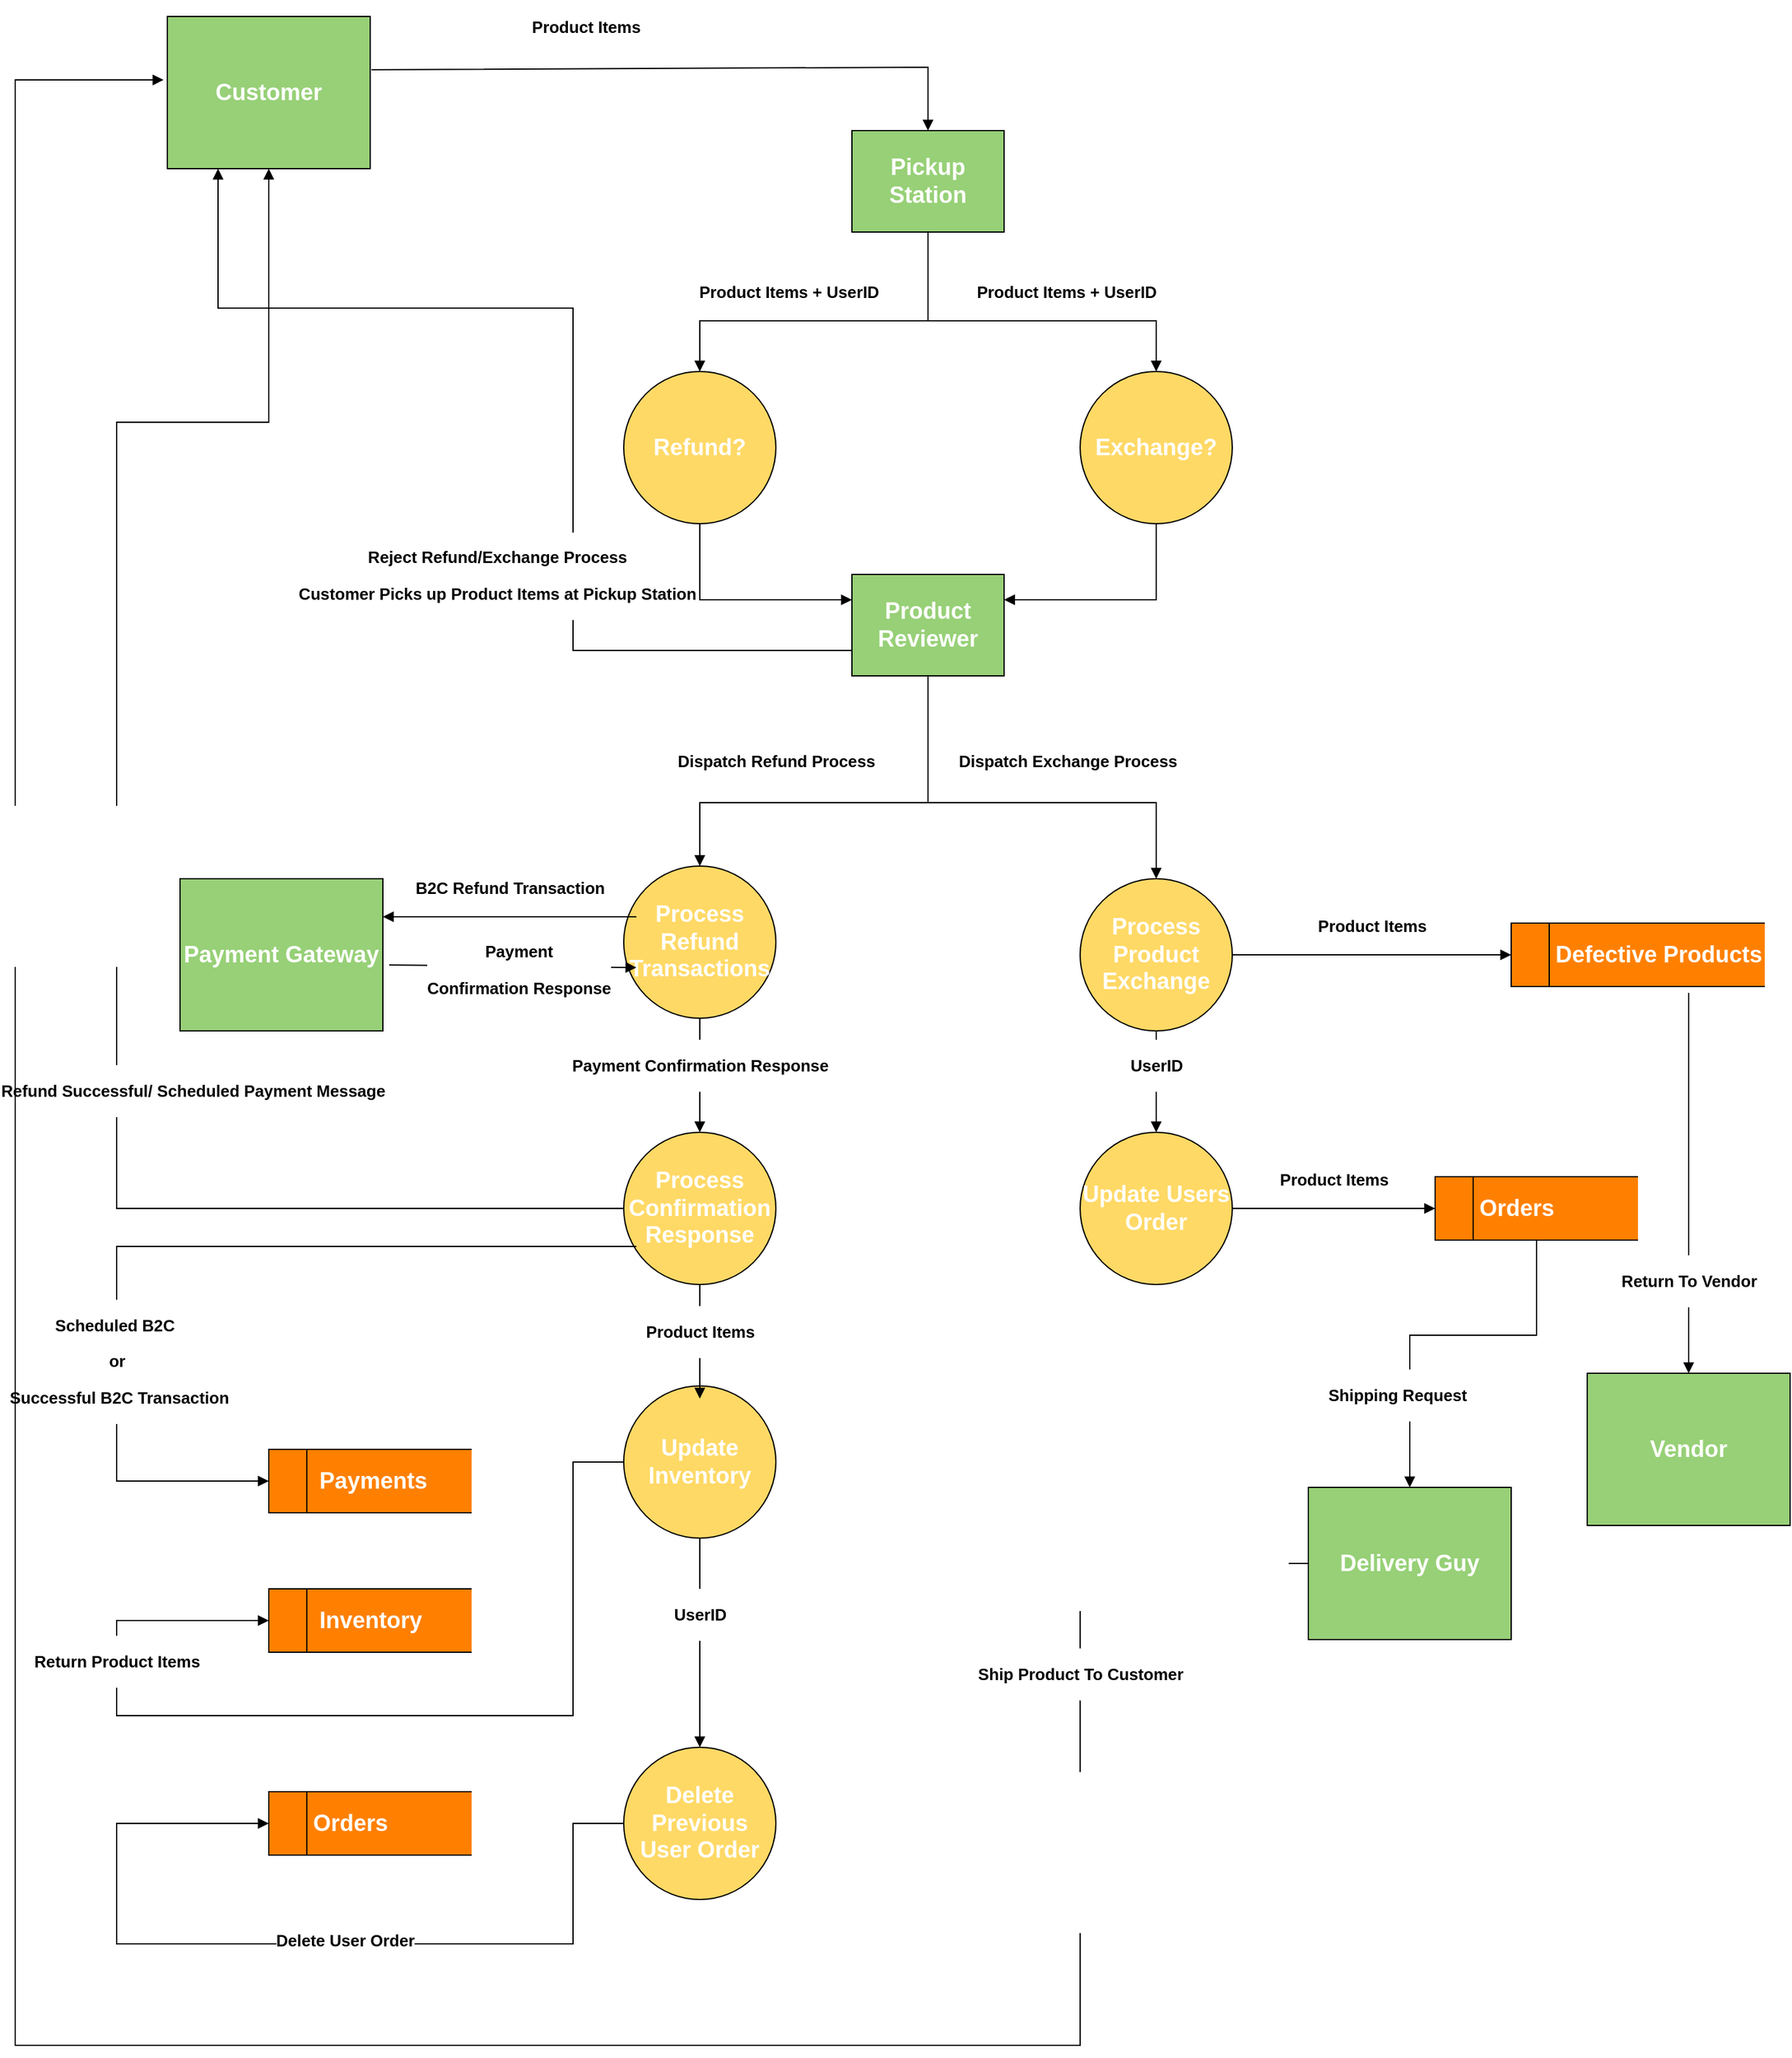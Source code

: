 <mxfile version="22.0.8" type="google">
  <diagram name="Page-1" id="07cV-aceh9XkrfsgIkOI">
    <mxGraphModel grid="1" page="1" gridSize="10" guides="1" tooltips="1" connect="1" arrows="1" fold="1" pageScale="1" pageWidth="1700" pageHeight="1100" math="0" shadow="0">
      <root>
        <mxCell id="0" />
        <mxCell id="1" parent="0" />
        <mxCell id="PoMqkKQTPA6UqUHY73O2-1" value="&lt;h2&gt;&lt;font color=&quot;#ffffff&quot;&gt;Customer&lt;/font&gt;&lt;/h2&gt;" style="html=1;whiteSpace=wrap;fillColor=#97D077;" vertex="1" parent="1">
          <mxGeometry x="-320" y="40" width="160" height="120" as="geometry" />
        </mxCell>
        <mxCell id="PoMqkKQTPA6UqUHY73O2-2" value="&lt;h2&gt;&lt;font color=&quot;#ffffff&quot;&gt;Pickup Station&lt;/font&gt;&lt;br&gt;&lt;/h2&gt;" style="html=1;whiteSpace=wrap;fillColor=#97D077;" vertex="1" parent="1">
          <mxGeometry x="220" y="130" width="120" height="80" as="geometry" />
        </mxCell>
        <mxCell id="PoMqkKQTPA6UqUHY73O2-3" value="&lt;h3&gt;Product Items&lt;br&gt;&lt;/h3&gt;" style="html=1;verticalAlign=bottom;endArrow=block;curved=0;rounded=0;entryX=0.5;entryY=0;entryDx=0;entryDy=0;exitX=1.006;exitY=0.35;exitDx=0;exitDy=0;exitPerimeter=0;" edge="1" parent="1" source="PoMqkKQTPA6UqUHY73O2-1" target="PoMqkKQTPA6UqUHY73O2-2">
          <mxGeometry x="-0.308" y="10" width="80" relative="1" as="geometry">
            <mxPoint x="160" y="80" as="sourcePoint" />
            <mxPoint x="240" y="80" as="targetPoint" />
            <Array as="points">
              <mxPoint x="280" y="80" />
            </Array>
            <mxPoint as="offset" />
          </mxGeometry>
        </mxCell>
        <mxCell id="PoMqkKQTPA6UqUHY73O2-4" value="&lt;h2&gt;&lt;font color=&quot;#ffffff&quot;&gt;Refund?&lt;/font&gt;&lt;/h2&gt;" style="ellipse;whiteSpace=wrap;html=1;aspect=fixed;fillColor=#FFD966;" vertex="1" parent="1">
          <mxGeometry x="40" y="320" width="120" height="120" as="geometry" />
        </mxCell>
        <mxCell id="PoMqkKQTPA6UqUHY73O2-6" value="&lt;h2&gt;&lt;font color=&quot;#ffffff&quot;&gt;Exchange?&lt;/font&gt;&lt;br&gt;&lt;/h2&gt;" style="ellipse;whiteSpace=wrap;html=1;aspect=fixed;fillColor=#FFD966;" vertex="1" parent="1">
          <mxGeometry x="400" y="320" width="120" height="120" as="geometry" />
        </mxCell>
        <mxCell id="PoMqkKQTPA6UqUHY73O2-7" value="&lt;h3&gt;Product Items + UserID&lt;br&gt;&lt;/h3&gt;" style="html=1;verticalAlign=bottom;endArrow=block;curved=0;rounded=0;entryX=0.5;entryY=0;entryDx=0;entryDy=0;" edge="1" parent="1" target="PoMqkKQTPA6UqUHY73O2-4">
          <mxGeometry width="80" relative="1" as="geometry">
            <mxPoint x="280" y="280" as="sourcePoint" />
            <mxPoint x="360" y="280" as="targetPoint" />
            <Array as="points">
              <mxPoint x="100" y="280" />
            </Array>
            <mxPoint as="offset" />
          </mxGeometry>
        </mxCell>
        <mxCell id="PoMqkKQTPA6UqUHY73O2-8" value="&lt;h3&gt;Product Items + UserID&lt;br&gt;&lt;/h3&gt;" style="html=1;verticalAlign=bottom;endArrow=block;curved=0;rounded=0;entryX=0.5;entryY=0;entryDx=0;entryDy=0;exitX=0.5;exitY=1;exitDx=0;exitDy=0;" edge="1" parent="1" source="PoMqkKQTPA6UqUHY73O2-2" target="PoMqkKQTPA6UqUHY73O2-6">
          <mxGeometry x="0.231" width="80" relative="1" as="geometry">
            <mxPoint x="280" y="280" as="sourcePoint" />
            <mxPoint x="360" y="280" as="targetPoint" />
            <Array as="points">
              <mxPoint x="280" y="280" />
              <mxPoint x="460" y="280" />
            </Array>
            <mxPoint as="offset" />
          </mxGeometry>
        </mxCell>
        <mxCell id="PoMqkKQTPA6UqUHY73O2-9" value="&lt;h2&gt;&lt;font color=&quot;#ffffff&quot;&gt;Product Reviewer&lt;/font&gt;&lt;br&gt;&lt;/h2&gt;" style="html=1;whiteSpace=wrap;fillColor=#97D077;" vertex="1" parent="1">
          <mxGeometry x="220" y="480" width="120" height="80" as="geometry" />
        </mxCell>
        <mxCell id="PoMqkKQTPA6UqUHY73O2-10" value="&lt;h3&gt;&lt;br&gt;&lt;/h3&gt;" style="html=1;verticalAlign=bottom;endArrow=block;curved=0;rounded=0;entryX=0;entryY=0.25;entryDx=0;entryDy=0;" edge="1" parent="1" target="PoMqkKQTPA6UqUHY73O2-9">
          <mxGeometry x="0.4" y="10" width="80" relative="1" as="geometry">
            <mxPoint x="100" y="440" as="sourcePoint" />
            <mxPoint x="180" y="440" as="targetPoint" />
            <Array as="points">
              <mxPoint x="100" y="500" />
            </Array>
            <mxPoint as="offset" />
          </mxGeometry>
        </mxCell>
        <mxCell id="PoMqkKQTPA6UqUHY73O2-11" value="" style="html=1;verticalAlign=bottom;endArrow=block;curved=0;rounded=0;entryX=1;entryY=0.25;entryDx=0;entryDy=0;" edge="1" parent="1" target="PoMqkKQTPA6UqUHY73O2-9">
          <mxGeometry x="0.4" y="-10" width="80" relative="1" as="geometry">
            <mxPoint x="460" y="440" as="sourcePoint" />
            <mxPoint x="540" y="440" as="targetPoint" />
            <Array as="points">
              <mxPoint x="460" y="500" />
            </Array>
            <mxPoint as="offset" />
          </mxGeometry>
        </mxCell>
        <mxCell id="PoMqkKQTPA6UqUHY73O2-12" value="&lt;h3&gt;Reject Refund/Exchange Process&lt;/h3&gt;&lt;div&gt;&lt;h3&gt;Customer Picks up Product Items at Pickup Station&lt;/h3&gt;&lt;/div&gt;" style="html=1;verticalAlign=bottom;endArrow=block;curved=0;rounded=0;entryX=0.25;entryY=1;entryDx=0;entryDy=0;" edge="1" parent="1" target="PoMqkKQTPA6UqUHY73O2-1">
          <mxGeometry x="-0.449" y="60" width="80" relative="1" as="geometry">
            <mxPoint x="220" y="540" as="sourcePoint" />
            <mxPoint x="300" y="540" as="targetPoint" />
            <Array as="points">
              <mxPoint y="540" />
              <mxPoint y="350" />
              <mxPoint y="270" />
              <mxPoint x="-280" y="270" />
            </Array>
            <mxPoint as="offset" />
          </mxGeometry>
        </mxCell>
        <mxCell id="PoMqkKQTPA6UqUHY73O2-14" value="&lt;h2&gt;&lt;font color=&quot;#ffffff&quot;&gt;Process Refund Transactions&lt;/font&gt;&lt;br&gt;&lt;/h2&gt;" style="ellipse;whiteSpace=wrap;html=1;aspect=fixed;fillColor=#FFD966;" vertex="1" parent="1">
          <mxGeometry x="40" y="710" width="120" height="120" as="geometry" />
        </mxCell>
        <mxCell id="PoMqkKQTPA6UqUHY73O2-16" value="&lt;h2&gt;&lt;font color=&quot;#ffffff&quot;&gt;Payment Gateway&lt;/font&gt;&lt;br&gt;&lt;/h2&gt;" style="html=1;whiteSpace=wrap;fillColor=#97D077;" vertex="1" parent="1">
          <mxGeometry x="-310" y="720" width="160" height="120" as="geometry" />
        </mxCell>
        <mxCell id="PoMqkKQTPA6UqUHY73O2-17" value="&lt;h3&gt;B2C Refund Transaction&lt;/h3&gt;" style="html=1;verticalAlign=bottom;endArrow=block;curved=0;rounded=0;entryX=1;entryY=0.25;entryDx=0;entryDy=0;exitX=0.083;exitY=0.333;exitDx=0;exitDy=0;exitPerimeter=0;" edge="1" parent="1" source="PoMqkKQTPA6UqUHY73O2-14" target="PoMqkKQTPA6UqUHY73O2-16">
          <mxGeometry width="80" relative="1" as="geometry">
            <mxPoint x="50" y="690" as="sourcePoint" />
            <mxPoint x="130" y="690" as="targetPoint" />
          </mxGeometry>
        </mxCell>
        <mxCell id="PoMqkKQTPA6UqUHY73O2-18" value="&lt;h3&gt;Payment&lt;/h3&gt;&lt;h3&gt;Confirmation Response&lt;/h3&gt;" style="html=1;verticalAlign=bottom;endArrow=block;curved=0;rounded=0;entryX=0.083;entryY=0.667;entryDx=0;entryDy=0;entryPerimeter=0;exitX=1.031;exitY=0.567;exitDx=0;exitDy=0;exitPerimeter=0;" edge="1" parent="1" source="PoMqkKQTPA6UqUHY73O2-16" target="PoMqkKQTPA6UqUHY73O2-14">
          <mxGeometry x="0.048" y="-40" width="80" relative="1" as="geometry">
            <mxPoint x="-160" y="740" as="sourcePoint" />
            <mxPoint x="-80" y="740" as="targetPoint" />
            <mxPoint as="offset" />
          </mxGeometry>
        </mxCell>
        <mxCell id="PoMqkKQTPA6UqUHY73O2-19" value="&lt;h3&gt;Dispatch Refund Process&lt;/h3&gt;" style="html=1;verticalAlign=bottom;endArrow=block;curved=0;rounded=0;entryX=0.5;entryY=0;entryDx=0;entryDy=0;" edge="1" parent="1" target="PoMqkKQTPA6UqUHY73O2-14">
          <mxGeometry x="0.333" y="-10" width="80" relative="1" as="geometry">
            <mxPoint x="280" y="560" as="sourcePoint" />
            <mxPoint x="360" y="560" as="targetPoint" />
            <Array as="points">
              <mxPoint x="280" y="660" />
              <mxPoint x="100" y="660" />
            </Array>
            <mxPoint as="offset" />
          </mxGeometry>
        </mxCell>
        <mxCell id="PoMqkKQTPA6UqUHY73O2-20" value="&lt;h2&gt;&lt;font color=&quot;#ffffff&quot;&gt;Process Confirmation Response&lt;br&gt;&lt;/font&gt;&lt;/h2&gt;" style="ellipse;whiteSpace=wrap;html=1;aspect=fixed;fillColor=#FFD966;" vertex="1" parent="1">
          <mxGeometry x="40" y="920" width="120" height="120" as="geometry" />
        </mxCell>
        <mxCell id="PoMqkKQTPA6UqUHY73O2-21" value="&lt;h3&gt;Payment Confirmation Response&lt;/h3&gt;" style="html=1;verticalAlign=bottom;endArrow=block;curved=0;rounded=0;entryX=0.5;entryY=0;entryDx=0;entryDy=0;" edge="1" parent="1" target="PoMqkKQTPA6UqUHY73O2-20">
          <mxGeometry x="0.333" width="80" relative="1" as="geometry">
            <mxPoint x="100" y="830" as="sourcePoint" />
            <mxPoint x="180" y="830" as="targetPoint" />
            <mxPoint as="offset" />
          </mxGeometry>
        </mxCell>
        <mxCell id="PoMqkKQTPA6UqUHY73O2-22" value="&lt;h3&gt;Refund Successful/ Scheduled Payment Message&lt;/h3&gt;" style="html=1;verticalAlign=bottom;endArrow=block;curved=0;rounded=0;entryX=0.5;entryY=1;entryDx=0;entryDy=0;exitX=0;exitY=0.5;exitDx=0;exitDy=0;" edge="1" parent="1" source="PoMqkKQTPA6UqUHY73O2-20" target="PoMqkKQTPA6UqUHY73O2-1">
          <mxGeometry x="-0.298" y="-60" width="80" relative="1" as="geometry">
            <mxPoint x="-10" y="980" as="sourcePoint" />
            <mxPoint x="70" y="980" as="targetPoint" />
            <Array as="points">
              <mxPoint x="-360" y="980" />
              <mxPoint x="-360" y="360" />
              <mxPoint x="-240" y="360" />
            </Array>
            <mxPoint as="offset" />
          </mxGeometry>
        </mxCell>
        <mxCell id="PoMqkKQTPA6UqUHY73O2-23" value="&lt;h2&gt;&lt;font color=&quot;#ffffff&quot;&gt;Update Inventory&lt;br&gt;&lt;/font&gt;&lt;/h2&gt;" style="ellipse;whiteSpace=wrap;html=1;aspect=fixed;fillColor=#FFD966;" vertex="1" parent="1">
          <mxGeometry x="40" y="1120" width="120" height="120" as="geometry" />
        </mxCell>
        <mxCell id="PoMqkKQTPA6UqUHY73O2-24" value="&lt;h2&gt;&lt;font color=&quot;#ffffff&quot;&gt;&amp;nbsp;&amp;nbsp;&amp;nbsp;&amp;nbsp;&amp;nbsp;&amp;nbsp; Inventory&lt;/font&gt;&lt;br&gt;&lt;/h2&gt;" style="html=1;dashed=0;whiteSpace=wrap;shape=mxgraph.dfd.dataStoreID;align=left;spacingLeft=3;points=[[0,0],[0.5,0],[1,0],[0,0.5],[1,0.5],[0,1],[0.5,1],[1,1]];fillColor=#FF8000;" vertex="1" parent="1">
          <mxGeometry x="-240" y="1280" width="160" height="50" as="geometry" />
        </mxCell>
        <mxCell id="PoMqkKQTPA6UqUHY73O2-26" value="&lt;h2&gt;&lt;font color=&quot;#ffffff&quot;&gt;&amp;nbsp;&amp;nbsp;&amp;nbsp;&amp;nbsp;&amp;nbsp;&amp;nbsp; Payments&lt;br&gt;&lt;/font&gt;&lt;/h2&gt;" style="html=1;dashed=0;whiteSpace=wrap;shape=mxgraph.dfd.dataStoreID;align=left;spacingLeft=3;points=[[0,0],[0.5,0],[1,0],[0,0.5],[1,0.5],[0,1],[0.5,1],[1,1]];fillColor=#FF8000;" vertex="1" parent="1">
          <mxGeometry x="-240" y="1170" width="160" height="50" as="geometry" />
        </mxCell>
        <mxCell id="PoMqkKQTPA6UqUHY73O2-28" value="&lt;h3&gt;Product Items&lt;/h3&gt;" style="html=1;verticalAlign=bottom;endArrow=block;curved=0;rounded=0;entryX=0.5;entryY=0.083;entryDx=0;entryDy=0;entryPerimeter=0;exitX=0.5;exitY=1;exitDx=0;exitDy=0;" edge="1" parent="1" source="PoMqkKQTPA6UqUHY73O2-20" target="PoMqkKQTPA6UqUHY73O2-23">
          <mxGeometry x="0.334" width="80" relative="1" as="geometry">
            <mxPoint x="100" y="1070" as="sourcePoint" />
            <mxPoint x="180" y="1070" as="targetPoint" />
            <mxPoint as="offset" />
          </mxGeometry>
        </mxCell>
        <mxCell id="PoMqkKQTPA6UqUHY73O2-29" value="&lt;h3&gt;Scheduled B2C&amp;nbsp;&lt;/h3&gt;&lt;h3&gt;or&lt;/h3&gt;&lt;h3&gt;&amp;nbsp;Successful B2C Transaction&lt;/h3&gt;" style="html=1;verticalAlign=bottom;endArrow=block;curved=0;rounded=0;entryX=0;entryY=0.5;entryDx=0;entryDy=0;" edge="1" parent="1" target="PoMqkKQTPA6UqUHY73O2-26">
          <mxGeometry x="0.543" width="80" relative="1" as="geometry">
            <mxPoint x="50" y="1010" as="sourcePoint" />
            <mxPoint x="50" y="1050" as="targetPoint" />
            <Array as="points">
              <mxPoint x="-360" y="1010" />
              <mxPoint x="-360" y="1195" />
            </Array>
            <mxPoint as="offset" />
          </mxGeometry>
        </mxCell>
        <mxCell id="PoMqkKQTPA6UqUHY73O2-30" value="&lt;h3&gt;Return Product Items&lt;/h3&gt;" style="html=1;verticalAlign=bottom;endArrow=block;curved=0;rounded=0;entryX=0;entryY=0.5;entryDx=0;entryDy=0;exitX=0;exitY=0.5;exitDx=0;exitDy=0;" edge="1" parent="1" source="PoMqkKQTPA6UqUHY73O2-23" target="PoMqkKQTPA6UqUHY73O2-24">
          <mxGeometry x="0.56" width="80" relative="1" as="geometry">
            <mxPoint x="-50" y="1240" as="sourcePoint" />
            <mxPoint x="-450" y="1365" as="targetPoint" />
            <Array as="points">
              <mxPoint y="1180" />
              <mxPoint y="1380" />
              <mxPoint x="-360" y="1380" />
              <mxPoint x="-360" y="1305" />
            </Array>
            <mxPoint as="offset" />
          </mxGeometry>
        </mxCell>
        <mxCell id="PoMqkKQTPA6UqUHY73O2-31" value="&lt;h2&gt;&lt;font color=&quot;#ffffff&quot;&gt;Process Product Exchange&lt;br&gt;&lt;/font&gt;&lt;/h2&gt;" style="ellipse;whiteSpace=wrap;html=1;aspect=fixed;fillColor=#FFD966;" vertex="1" parent="1">
          <mxGeometry x="400" y="720" width="120" height="120" as="geometry" />
        </mxCell>
        <mxCell id="PoMqkKQTPA6UqUHY73O2-35" value="&lt;h3&gt;Dispatch Exchange Process&lt;/h3&gt;" style="html=1;verticalAlign=bottom;endArrow=block;curved=0;rounded=0;exitX=0.5;exitY=1;exitDx=0;exitDy=0;entryX=0.5;entryY=0;entryDx=0;entryDy=0;" edge="1" parent="1" source="PoMqkKQTPA6UqUHY73O2-9" target="PoMqkKQTPA6UqUHY73O2-31">
          <mxGeometry x="0.235" y="10" width="80" relative="1" as="geometry">
            <mxPoint x="230" y="700" as="sourcePoint" />
            <mxPoint x="310" y="700" as="targetPoint" />
            <Array as="points">
              <mxPoint x="280" y="660" />
              <mxPoint x="460" y="660" />
            </Array>
            <mxPoint as="offset" />
          </mxGeometry>
        </mxCell>
        <mxCell id="PoMqkKQTPA6UqUHY73O2-36" value="&lt;h2&gt;&lt;font color=&quot;#ffffff&quot;&gt;&amp;nbsp;&amp;nbsp;&amp;nbsp;&amp;nbsp;&amp;nbsp; Defective Products&lt;/font&gt;&lt;br&gt;&lt;/h2&gt;" style="html=1;dashed=0;whiteSpace=wrap;shape=mxgraph.dfd.dataStoreID;align=left;spacingLeft=3;points=[[0,0],[0.5,0],[1,0],[0,0.5],[1,0.5],[0,1],[0.5,1],[1,1]];fillColor=#FF8000;" vertex="1" parent="1">
          <mxGeometry x="740" y="755" width="200" height="50" as="geometry" />
        </mxCell>
        <mxCell id="PoMqkKQTPA6UqUHY73O2-37" value="&lt;h3&gt;Product Items&lt;/h3&gt;" style="html=1;verticalAlign=bottom;endArrow=block;curved=0;rounded=0;exitX=1;exitY=0.5;exitDx=0;exitDy=0;" edge="1" parent="1" source="PoMqkKQTPA6UqUHY73O2-31" target="PoMqkKQTPA6UqUHY73O2-36">
          <mxGeometry width="80" relative="1" as="geometry">
            <mxPoint x="560" y="770" as="sourcePoint" />
            <mxPoint x="640" y="770" as="targetPoint" />
          </mxGeometry>
        </mxCell>
        <mxCell id="PoMqkKQTPA6UqUHY73O2-38" value="&lt;h2&gt;&lt;font color=&quot;#ffffff&quot;&gt;&amp;nbsp;&amp;nbsp;&amp;nbsp;&amp;nbsp;&amp;nbsp; Orders&lt;br&gt;&lt;/font&gt;&lt;/h2&gt;" style="html=1;dashed=0;whiteSpace=wrap;shape=mxgraph.dfd.dataStoreID;align=left;spacingLeft=3;points=[[0,0],[0.5,0],[1,0],[0,0.5],[1,0.5],[0,1],[0.5,1],[1,1]];fillColor=#FF8000;" vertex="1" parent="1">
          <mxGeometry x="680" y="955" width="160" height="50" as="geometry" />
        </mxCell>
        <mxCell id="PoMqkKQTPA6UqUHY73O2-40" value="&lt;h2&gt;&lt;font color=&quot;#ffffff&quot;&gt;Update Users Order&lt;br&gt;&lt;/font&gt;&lt;/h2&gt;" style="ellipse;whiteSpace=wrap;html=1;aspect=fixed;fillColor=#FFD966;" vertex="1" parent="1">
          <mxGeometry x="400" y="920" width="120" height="120" as="geometry" />
        </mxCell>
        <mxCell id="PoMqkKQTPA6UqUHY73O2-41" value="&lt;h3&gt;Product Items&lt;/h3&gt;" style="html=1;verticalAlign=bottom;endArrow=block;curved=0;rounded=0;entryX=0;entryY=0.5;entryDx=0;entryDy=0;exitX=1;exitY=0.5;exitDx=0;exitDy=0;" edge="1" parent="1" source="PoMqkKQTPA6UqUHY73O2-40" target="PoMqkKQTPA6UqUHY73O2-38">
          <mxGeometry width="80" relative="1" as="geometry">
            <mxPoint x="570" y="970" as="sourcePoint" />
            <mxPoint x="790" y="1035" as="targetPoint" />
            <Array as="points" />
            <mxPoint as="offset" />
          </mxGeometry>
        </mxCell>
        <mxCell id="PoMqkKQTPA6UqUHY73O2-42" value="&lt;h2&gt;&lt;font color=&quot;#ffffff&quot;&gt;&amp;nbsp;&amp;nbsp;&amp;nbsp;&amp;nbsp;&amp;nbsp; Orders&lt;br&gt;&lt;/font&gt;&lt;/h2&gt;" style="html=1;dashed=0;whiteSpace=wrap;shape=mxgraph.dfd.dataStoreID;align=left;spacingLeft=3;points=[[0,0],[0.5,0],[1,0],[0,0.5],[1,0.5],[0,1],[0.5,1],[1,1]];fillColor=#FF8000;" vertex="1" parent="1">
          <mxGeometry x="-240" y="1440" width="160" height="50" as="geometry" />
        </mxCell>
        <mxCell id="PoMqkKQTPA6UqUHY73O2-44" value="&lt;h2&gt;&lt;font color=&quot;#ffffff&quot;&gt;Delete Previous User Order&lt;br&gt;&lt;/font&gt;&lt;/h2&gt;" style="ellipse;whiteSpace=wrap;html=1;aspect=fixed;fillColor=#FFD966;" vertex="1" parent="1">
          <mxGeometry x="40" y="1405" width="120" height="120" as="geometry" />
        </mxCell>
        <mxCell id="PoMqkKQTPA6UqUHY73O2-45" value="&lt;h3&gt;UserID&lt;/h3&gt;" style="html=1;verticalAlign=bottom;endArrow=block;curved=0;rounded=0;" edge="1" parent="1" source="PoMqkKQTPA6UqUHY73O2-23" target="PoMqkKQTPA6UqUHY73O2-44">
          <mxGeometry width="80" relative="1" as="geometry">
            <mxPoint x="100" y="1300" as="sourcePoint" />
            <mxPoint x="180" y="1300" as="targetPoint" />
          </mxGeometry>
        </mxCell>
        <mxCell id="PoMqkKQTPA6UqUHY73O2-46" value="&lt;h3&gt;Delete User Order&lt;/h3&gt;" style="html=1;verticalAlign=bottom;endArrow=block;curved=0;rounded=0;entryX=0;entryY=0.5;entryDx=0;entryDy=0;exitX=0;exitY=0.5;exitDx=0;exitDy=0;" edge="1" parent="1" source="PoMqkKQTPA6UqUHY73O2-44" target="PoMqkKQTPA6UqUHY73O2-42">
          <mxGeometry x="-0.113" y="20" width="80" relative="1" as="geometry">
            <mxPoint x="-160" y="1540" as="sourcePoint" />
            <mxPoint x="-80" y="1540" as="targetPoint" />
            <Array as="points">
              <mxPoint y="1465" />
              <mxPoint y="1560" />
              <mxPoint x="-360" y="1560" />
              <mxPoint x="-360" y="1465" />
            </Array>
            <mxPoint as="offset" />
          </mxGeometry>
        </mxCell>
        <mxCell id="PoMqkKQTPA6UqUHY73O2-48" value="&lt;h3&gt;UserID&lt;/h3&gt;" style="html=1;verticalAlign=bottom;endArrow=block;curved=0;rounded=0;" edge="1" parent="1" source="PoMqkKQTPA6UqUHY73O2-31" target="PoMqkKQTPA6UqUHY73O2-40">
          <mxGeometry x="0.25" width="80" relative="1" as="geometry">
            <mxPoint x="450" y="880" as="sourcePoint" />
            <mxPoint x="530" y="880" as="targetPoint" />
            <mxPoint as="offset" />
          </mxGeometry>
        </mxCell>
        <mxCell id="PoMqkKQTPA6UqUHY73O2-49" value="&lt;h2&gt;&lt;font color=&quot;#ffffff&quot;&gt;Vendor&lt;br&gt;&lt;/font&gt;&lt;/h2&gt;" style="html=1;whiteSpace=wrap;fillColor=#97D077;" vertex="1" parent="1">
          <mxGeometry x="800" y="1110" width="160" height="120" as="geometry" />
        </mxCell>
        <mxCell id="PoMqkKQTPA6UqUHY73O2-50" value="&lt;h3&gt;Return To Vendor&lt;/h3&gt;" style="html=1;verticalAlign=bottom;endArrow=block;curved=0;rounded=0;" edge="1" parent="1" target="PoMqkKQTPA6UqUHY73O2-49">
          <mxGeometry x="0.667" width="80" relative="1" as="geometry">
            <mxPoint x="880" y="810" as="sourcePoint" />
            <mxPoint x="920" y="880" as="targetPoint" />
            <mxPoint as="offset" />
          </mxGeometry>
        </mxCell>
        <mxCell id="PoMqkKQTPA6UqUHY73O2-51" value="&lt;h2&gt;&lt;font color=&quot;#ffffff&quot;&gt;Delivery Guy&lt;/font&gt;&lt;br&gt;&lt;/h2&gt;" style="html=1;whiteSpace=wrap;fillColor=#97D077;" vertex="1" parent="1">
          <mxGeometry x="580" y="1200" width="160" height="120" as="geometry" />
        </mxCell>
        <mxCell id="PoMqkKQTPA6UqUHY73O2-52" value="&lt;h3&gt;Shipping Request&lt;/h3&gt;" style="html=1;verticalAlign=bottom;endArrow=block;curved=0;rounded=0;entryX=0.5;entryY=0;entryDx=0;entryDy=0;exitX=0.5;exitY=1;exitDx=0;exitDy=0;" edge="1" parent="1" source="PoMqkKQTPA6UqUHY73O2-38" target="PoMqkKQTPA6UqUHY73O2-51">
          <mxGeometry x="0.661" y="-10" width="80" relative="1" as="geometry">
            <mxPoint x="690" y="1080" as="sourcePoint" />
            <mxPoint x="770" y="1080" as="targetPoint" />
            <Array as="points">
              <mxPoint x="760" y="1080" />
              <mxPoint x="660" y="1080" />
            </Array>
            <mxPoint as="offset" />
          </mxGeometry>
        </mxCell>
        <mxCell id="PoMqkKQTPA6UqUHY73O2-53" value="&lt;h3&gt;Ship Product To Customer&lt;/h3&gt;" style="html=1;verticalAlign=bottom;endArrow=block;curved=0;rounded=0;entryX=-0.019;entryY=0.417;entryDx=0;entryDy=0;entryPerimeter=0;" edge="1" parent="1" source="PoMqkKQTPA6UqUHY73O2-51" target="PoMqkKQTPA6UqUHY73O2-1">
          <mxGeometry x="-0.811" width="80" relative="1" as="geometry">
            <mxPoint x="450" y="1270" as="sourcePoint" />
            <mxPoint x="530" y="1270" as="targetPoint" />
            <Array as="points">
              <mxPoint x="400" y="1260" />
              <mxPoint x="400" y="1640" />
              <mxPoint x="-440" y="1640" />
              <mxPoint x="-440" y="90" />
            </Array>
            <mxPoint as="offset" />
          </mxGeometry>
        </mxCell>
      </root>
    </mxGraphModel>
  </diagram>
</mxfile>
